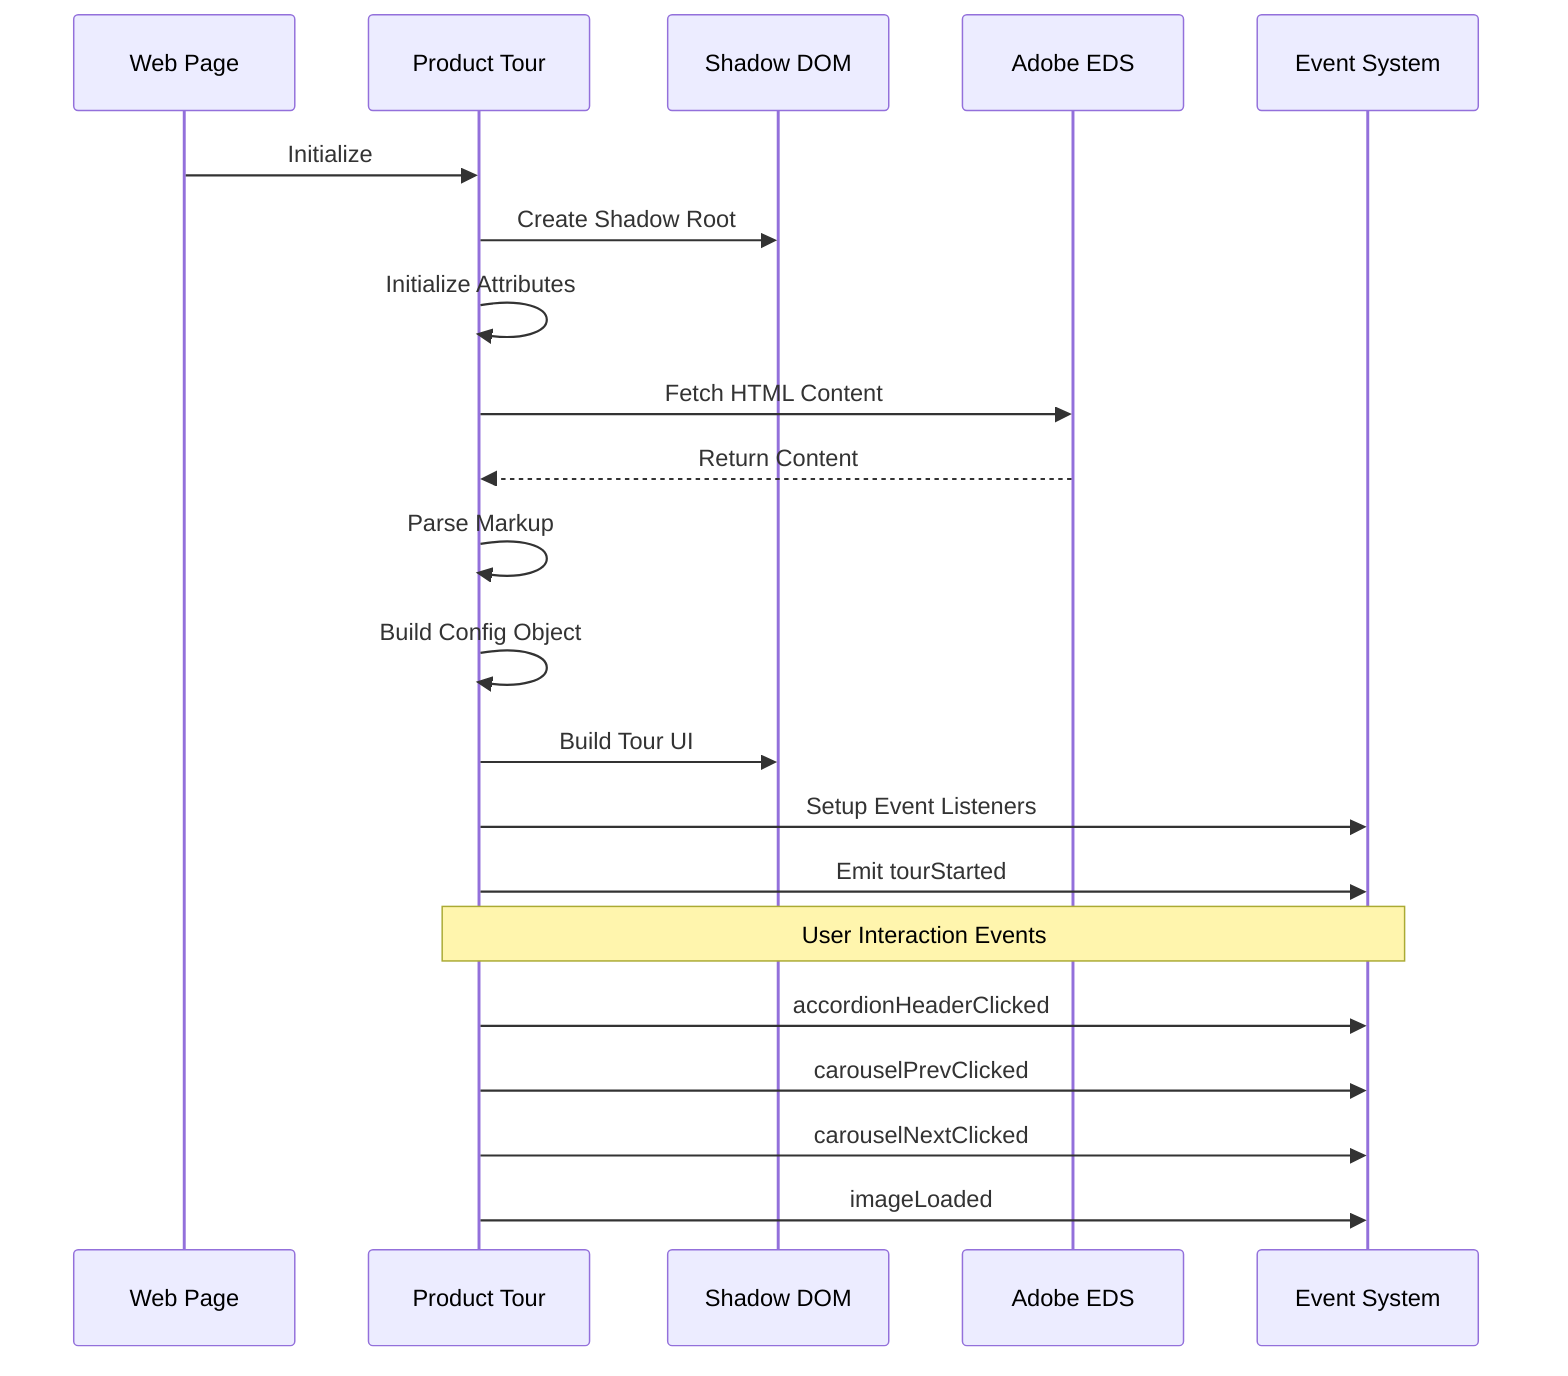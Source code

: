 sequenceDiagram
    participant Page as Web Page
    participant WC as Product Tour
    participant Shadow as Shadow DOM
    participant Adobe as Adobe EDS
    participant Events as Event System

    Page->>WC: Initialize
    WC->>Shadow: Create Shadow Root
    WC->>WC: Initialize Attributes
    WC->>Adobe: Fetch HTML Content
    Adobe-->>WC: Return Content
    WC->>WC: Parse Markup
    WC->>WC: Build Config Object
    WC->>Shadow: Build Tour UI
    WC->>Events: Setup Event Listeners
    WC->>Events: Emit tourStarted
    
    Note over WC,Events: User Interaction Events
    WC->>Events: accordionHeaderClicked
    WC->>Events: carouselPrevClicked
    WC->>Events: carouselNextClicked
    WC->>Events: imageLoaded